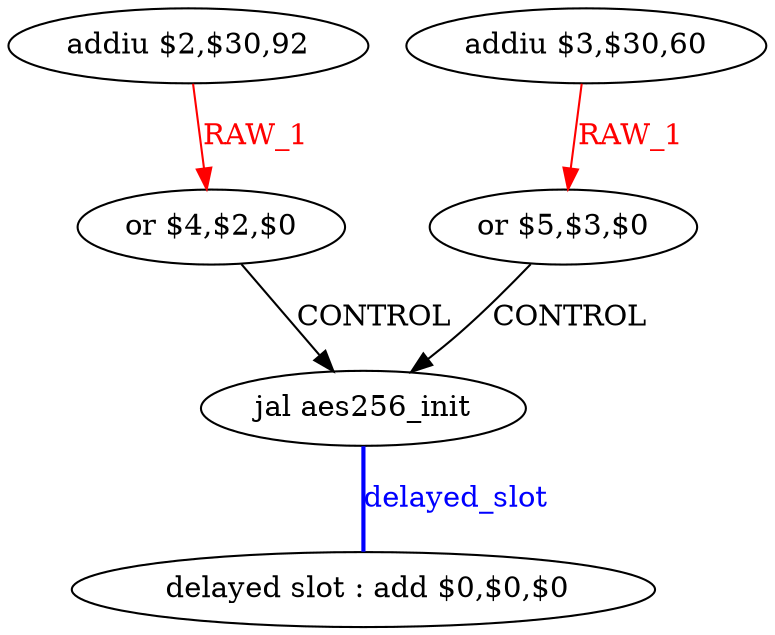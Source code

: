 digraph G1 {
node [shape = ellipse];
i5 [label = " delayed slot : add $0,$0,$0"] ;
i4 ->  i5 [style = bold, dir= none, fontcolor = blue, color = blue, label= "delayed_slot"];
i4 [label = "jal aes256_init"] ;
i0 [label = "addiu $2,$30,92"] ;
i0 ->  i2 [color = red, fontcolor = red, label= "RAW_1"];
i2 [label = "or $4,$2,$0"] ;
i2 ->  i4 [label= "CONTROL"];
i1 [label = "addiu $3,$30,60"] ;
i1 ->  i3 [color = red, fontcolor = red, label= "RAW_1"];
i3 [label = "or $5,$3,$0"] ;
i3 ->  i4 [label= "CONTROL"];
}
